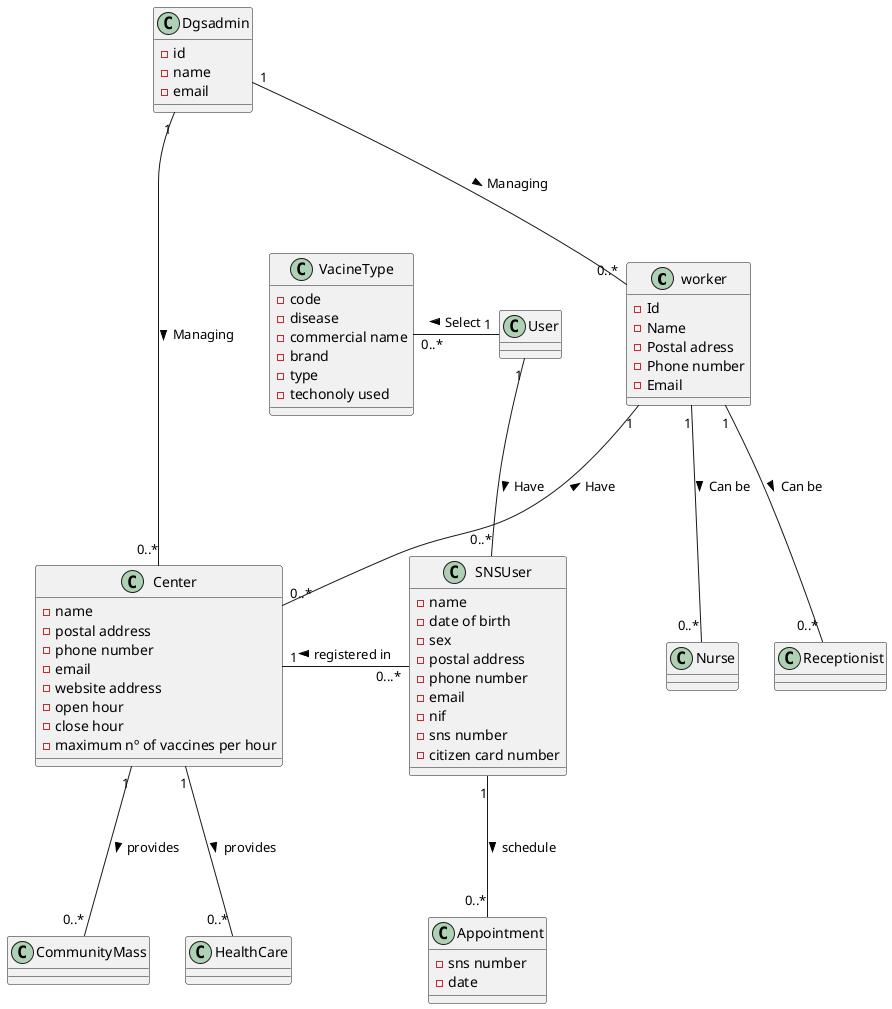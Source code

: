 @startuml

class worker{
-Id
-Name
-Postal adress
-Phone number
-Email
}

class Nurse{
}

class Receptionist{
}

class Appointment{
-sns number
-date
}

class Dgsadmin{
-id
-name
-email

}
class Center {
-name
-postal address
-phone number
-email
-website address
-open hour
-close hour
-maximum nº of vaccines per hour
}

class CommunityMass{

}

class VacineType{
-code
-disease
-commercial name
-brand
-type
-techonoly used
}

class SNSUser{
-name
-date of birth
-sex
-postal address
-phone number
-email
-nif
-sns number
-citizen card number
}
SNSUser"0...*" -left-- "1" Center:  registered in >
Center "1" --- "0..*" HealthCare:  provides >
Center "1" --- "0..*" CommunityMass:  provides >
worker "1" --- "0..*" Nurse: Can be >
worker "1" --- "0..*" Receptionist: Can be >
User "1" --- "0..*" SNSUser: Have >
worker "1" --- "0..*" Center: Have <
SNSUser "1" --- "0..*" Appointment: schedule >
User "1" -left-- "0..*" VacineType: Select >
Dgsadmin "1" --- "0..*" Center: Managing >
Dgsadmin "1" --- "0..*" worker: Managing >


@enduml
